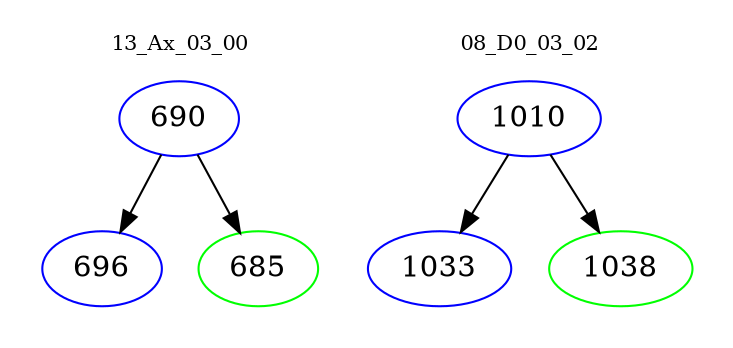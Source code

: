 digraph{
subgraph cluster_0 {
color = white
label = "13_Ax_03_00";
fontsize=10;
T0_690 [label="690", color="blue"]
T0_690 -> T0_696 [color="black"]
T0_696 [label="696", color="blue"]
T0_690 -> T0_685 [color="black"]
T0_685 [label="685", color="green"]
}
subgraph cluster_1 {
color = white
label = "08_D0_03_02";
fontsize=10;
T1_1010 [label="1010", color="blue"]
T1_1010 -> T1_1033 [color="black"]
T1_1033 [label="1033", color="blue"]
T1_1010 -> T1_1038 [color="black"]
T1_1038 [label="1038", color="green"]
}
}
